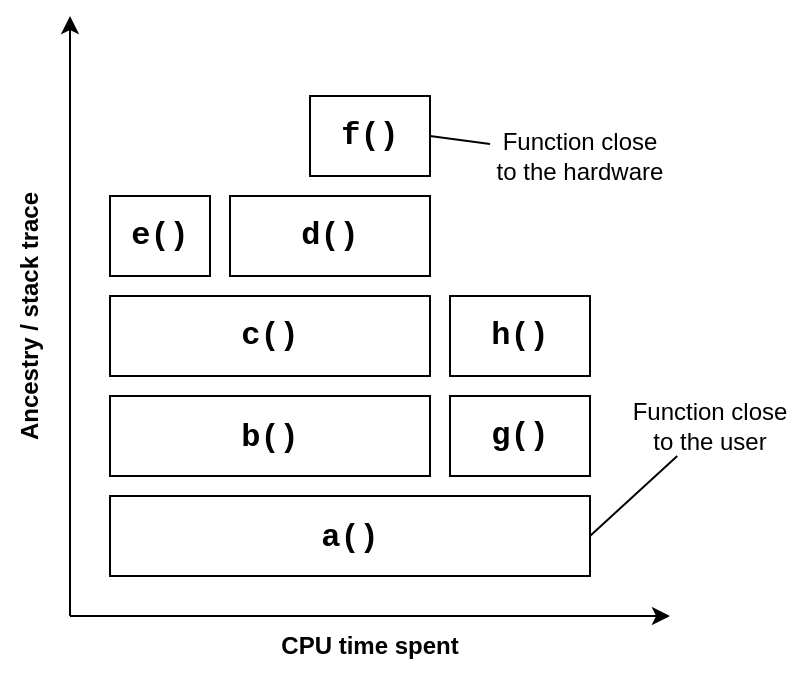 <mxfile version="24.6.4" type="device">
  <diagram name="Page-1" id="JRRY4IDI13fZ6xthAqS4">
    <mxGraphModel dx="819" dy="431" grid="1" gridSize="10" guides="1" tooltips="1" connect="1" arrows="1" fold="1" page="1" pageScale="1" pageWidth="1100" pageHeight="850" math="0" shadow="0">
      <root>
        <mxCell id="0" />
        <mxCell id="1" parent="0" />
        <mxCell id="WC8t9yPuWuJTC88gPnu0-1" value="&lt;span style=&quot;font-size: 16px;&quot;&gt;&lt;font face=&quot;Courier New&quot; style=&quot;font-size: 16px;&quot;&gt;a()&lt;/font&gt;&lt;/span&gt;" style="rounded=0;whiteSpace=wrap;html=1;fontSize=16;fontStyle=1" vertex="1" parent="1">
          <mxGeometry x="280" y="400" width="240" height="40" as="geometry" />
        </mxCell>
        <mxCell id="WC8t9yPuWuJTC88gPnu0-2" value="" style="endArrow=classic;html=1;rounded=0;" edge="1" parent="1">
          <mxGeometry width="50" height="50" relative="1" as="geometry">
            <mxPoint x="260" y="460" as="sourcePoint" />
            <mxPoint x="560" y="460" as="targetPoint" />
          </mxGeometry>
        </mxCell>
        <mxCell id="WC8t9yPuWuJTC88gPnu0-5" value="" style="endArrow=classic;html=1;rounded=0;" edge="1" parent="1">
          <mxGeometry width="50" height="50" relative="1" as="geometry">
            <mxPoint x="260" y="460" as="sourcePoint" />
            <mxPoint x="260" y="160" as="targetPoint" />
          </mxGeometry>
        </mxCell>
        <mxCell id="WC8t9yPuWuJTC88gPnu0-6" value="&lt;font face=&quot;Courier New&quot; style=&quot;font-size: 16px;&quot;&gt;b()&lt;/font&gt;" style="rounded=0;whiteSpace=wrap;html=1;fontSize=16;fontStyle=1" vertex="1" parent="1">
          <mxGeometry x="280" y="350" width="160" height="40" as="geometry" />
        </mxCell>
        <mxCell id="WC8t9yPuWuJTC88gPnu0-7" value="g()" style="rounded=0;whiteSpace=wrap;html=1;fontSize=16;fontStyle=1;fontFamily=Courier New;" vertex="1" parent="1">
          <mxGeometry x="450" y="350" width="70" height="40" as="geometry" />
        </mxCell>
        <mxCell id="WC8t9yPuWuJTC88gPnu0-8" value="h()" style="rounded=0;whiteSpace=wrap;html=1;fontSize=16;fontStyle=1;fontFamily=Courier New;" vertex="1" parent="1">
          <mxGeometry x="450" y="300" width="70" height="40" as="geometry" />
        </mxCell>
        <mxCell id="WC8t9yPuWuJTC88gPnu0-10" value="c()" style="rounded=0;whiteSpace=wrap;html=1;fontFamily=Courier New;fontSize=16;fontStyle=1" vertex="1" parent="1">
          <mxGeometry x="280" y="300" width="160" height="40" as="geometry" />
        </mxCell>
        <mxCell id="WC8t9yPuWuJTC88gPnu0-11" value="e()" style="rounded=0;whiteSpace=wrap;html=1;fontFamily=Courier New;fontSize=16;fontStyle=1" vertex="1" parent="1">
          <mxGeometry x="280" y="250" width="50" height="40" as="geometry" />
        </mxCell>
        <mxCell id="WC8t9yPuWuJTC88gPnu0-12" value="d()" style="rounded=0;whiteSpace=wrap;html=1;fontSize=16;fontStyle=1;fontFamily=Courier New;" vertex="1" parent="1">
          <mxGeometry x="340" y="250" width="100" height="40" as="geometry" />
        </mxCell>
        <mxCell id="WC8t9yPuWuJTC88gPnu0-13" value="&lt;div style=&quot;font-size: 16px;&quot;&gt;f()&lt;/div&gt;" style="rounded=0;whiteSpace=wrap;html=1;fontFamily=Courier New;fontSize=16;fontStyle=1" vertex="1" parent="1">
          <mxGeometry x="380" y="200" width="60" height="40" as="geometry" />
        </mxCell>
        <mxCell id="WC8t9yPuWuJTC88gPnu0-14" value="CPU time spent" style="text;html=1;align=center;verticalAlign=middle;whiteSpace=wrap;rounded=0;fontStyle=1" vertex="1" parent="1">
          <mxGeometry x="350" y="460" width="120" height="30" as="geometry" />
        </mxCell>
        <mxCell id="WC8t9yPuWuJTC88gPnu0-15" value="Ancestry / stack trace" style="text;html=1;align=center;verticalAlign=middle;whiteSpace=wrap;rounded=0;fontStyle=1;rotation=-90;" vertex="1" parent="1">
          <mxGeometry x="175" y="295" width="130" height="30" as="geometry" />
        </mxCell>
        <mxCell id="WC8t9yPuWuJTC88gPnu0-16" value="" style="endArrow=none;html=1;rounded=0;" edge="1" parent="1" target="WC8t9yPuWuJTC88gPnu0-17">
          <mxGeometry width="50" height="50" relative="1" as="geometry">
            <mxPoint x="520" y="420" as="sourcePoint" />
            <mxPoint x="570" y="370" as="targetPoint" />
          </mxGeometry>
        </mxCell>
        <mxCell id="WC8t9yPuWuJTC88gPnu0-17" value="Function close to the user" style="text;html=1;align=center;verticalAlign=middle;whiteSpace=wrap;rounded=0;" vertex="1" parent="1">
          <mxGeometry x="540" y="350" width="80" height="30" as="geometry" />
        </mxCell>
        <mxCell id="WC8t9yPuWuJTC88gPnu0-18" value="" style="endArrow=none;html=1;rounded=0;" edge="1" parent="1" target="WC8t9yPuWuJTC88gPnu0-19">
          <mxGeometry width="50" height="50" relative="1" as="geometry">
            <mxPoint x="440" y="220" as="sourcePoint" />
            <mxPoint x="500" y="230" as="targetPoint" />
          </mxGeometry>
        </mxCell>
        <mxCell id="WC8t9yPuWuJTC88gPnu0-19" value="Function close to the hardware" style="text;html=1;align=center;verticalAlign=middle;whiteSpace=wrap;rounded=0;" vertex="1" parent="1">
          <mxGeometry x="470" y="215" width="90" height="30" as="geometry" />
        </mxCell>
      </root>
    </mxGraphModel>
  </diagram>
</mxfile>
